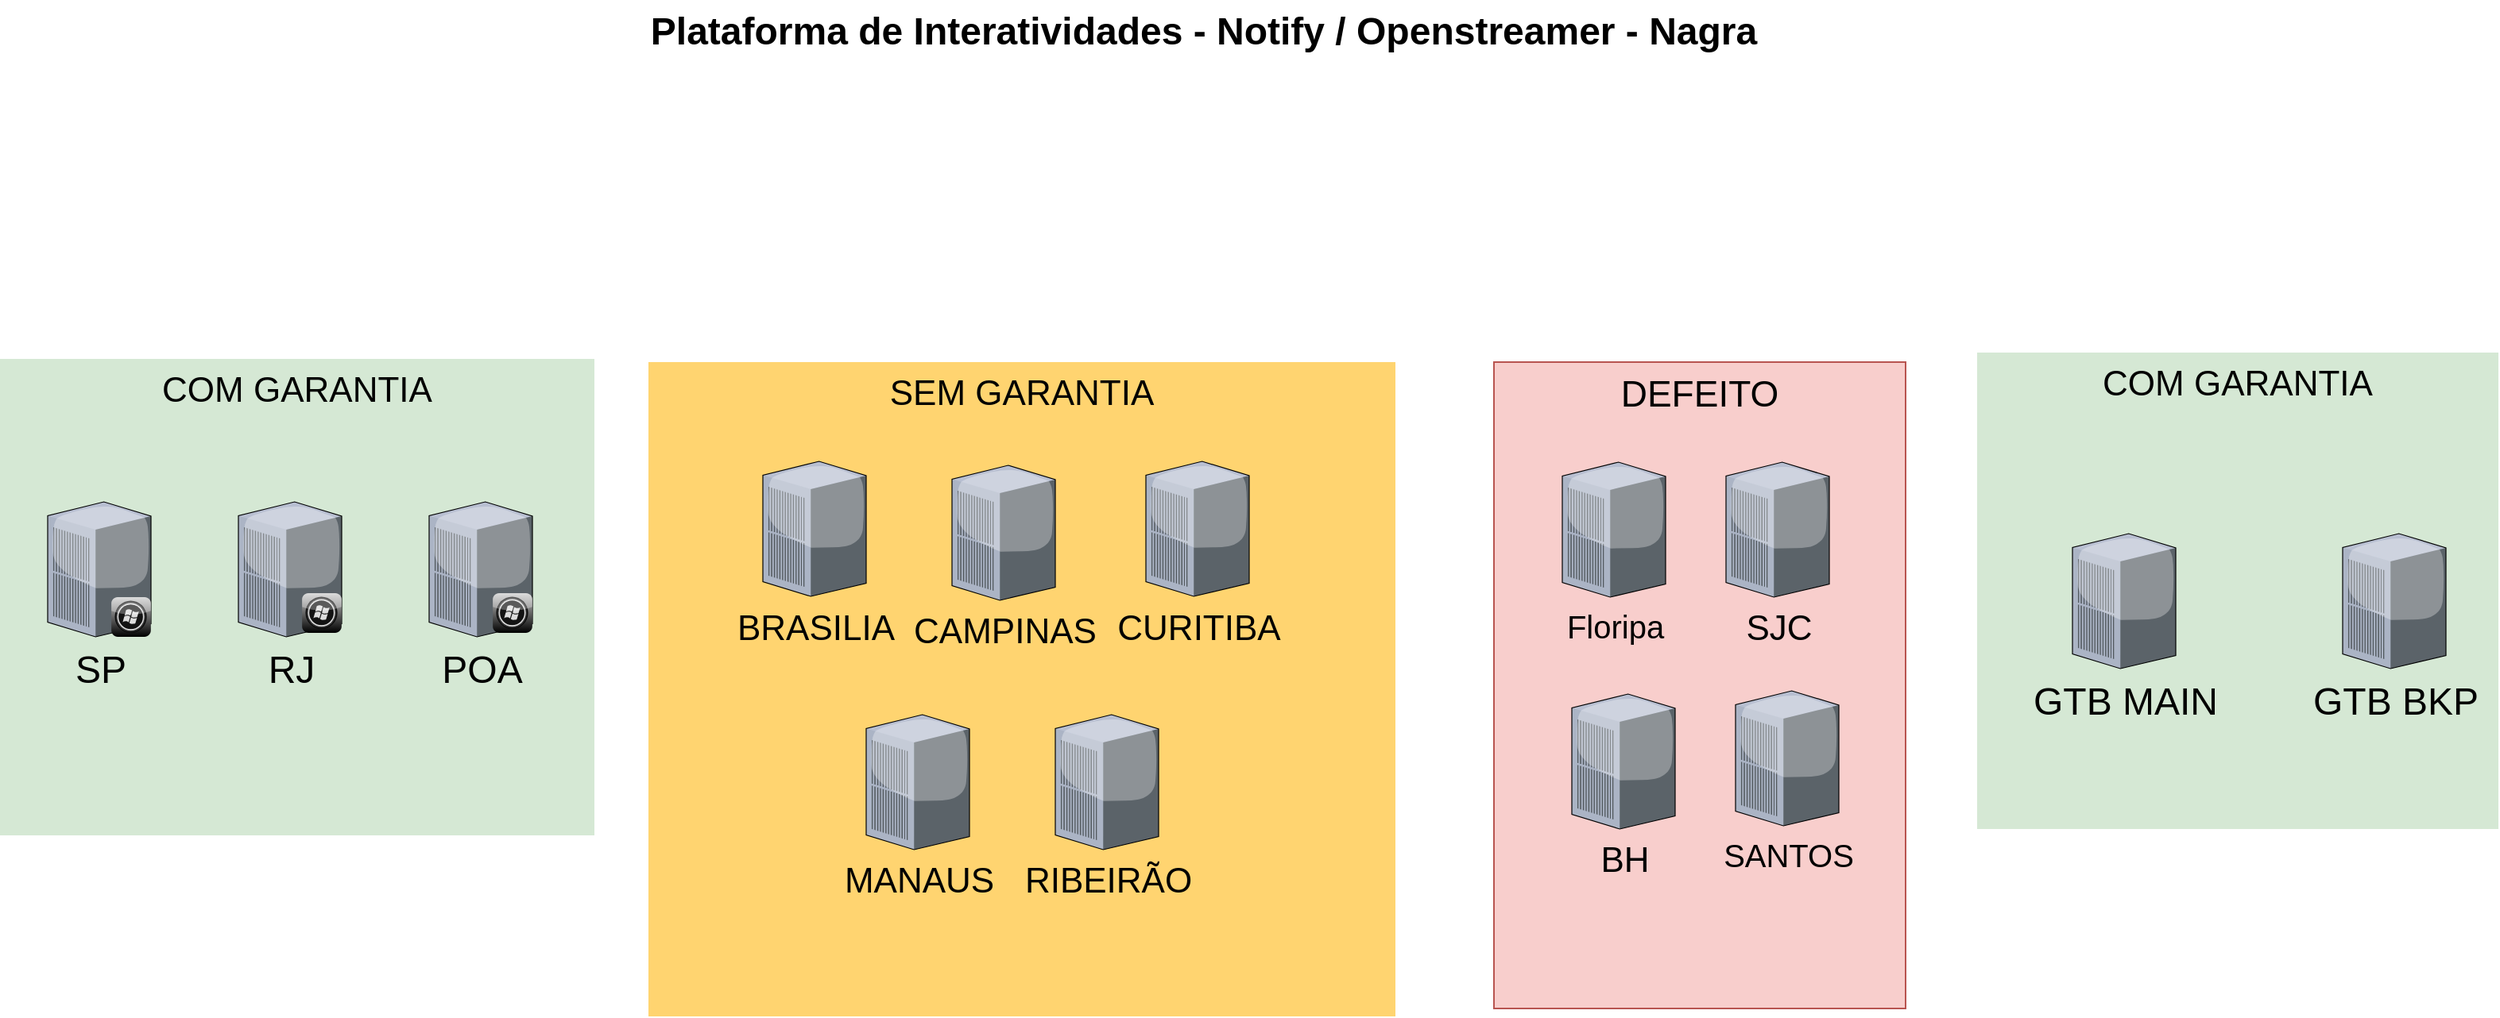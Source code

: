 <mxfile version="21.6.8" type="github">
  <diagram name="Page-1" id="e3a06f82-3646-2815-327d-82caf3d4e204">
    <mxGraphModel dx="1908" dy="1148" grid="0" gridSize="10" guides="1" tooltips="1" connect="1" arrows="1" fold="1" page="1" pageScale="1.5" pageWidth="1169" pageHeight="826" background="none" math="0" shadow="0">
      <root>
        <mxCell id="0" style=";html=1;" />
        <mxCell id="1" style=";html=1;" parent="0" />
        <mxCell id="6a7d8f32e03d9370-60" value="&lt;font style=&quot;font-size: 22px;&quot;&gt;COM GARANTIA&lt;/font&gt;" style="whiteSpace=wrap;html=1;fillColor=#d5e8d4;fontSize=14;strokeColor=none;verticalAlign=top;" parent="1" vertex="1">
          <mxGeometry x="80" y="303" width="374" height="300" as="geometry" />
        </mxCell>
        <mxCell id="6a7d8f32e03d9370-58" value="&lt;font style=&quot;font-size: 23px;&quot;&gt;DEFEITO&lt;/font&gt;" style="whiteSpace=wrap;html=1;fillColor=#f8cecc;fontSize=14;strokeColor=#b85450;verticalAlign=top;" parent="1" vertex="1">
          <mxGeometry x="1020" y="305" width="259" height="407" as="geometry" />
        </mxCell>
        <mxCell id="6a7d8f32e03d9370-57" value="&lt;font style=&quot;font-size: 22px;&quot;&gt;SEM GARANTIA&lt;br&gt;&lt;/font&gt;" style="whiteSpace=wrap;html=1;fillColor=#FFD470;gradientColor=none;fontSize=14;strokeColor=none;verticalAlign=top;" parent="1" vertex="1">
          <mxGeometry x="488" y="305" width="470" height="412" as="geometry" />
        </mxCell>
        <mxCell id="6a7d8f32e03d9370-62" value="Plataforma de Interatividades - Notify / Openstreamer - Nagra" style="text;strokeColor=none;fillColor=none;html=1;fontSize=24;fontStyle=1;verticalAlign=middle;align=center;strokeWidth=4;" parent="1" vertex="1">
          <mxGeometry x="406" y="77" width="861" height="40" as="geometry" />
        </mxCell>
        <mxCell id="KZXAsSPHlEBXl1jQHBvt-1" value="&lt;font style=&quot;font-size: 24px;&quot;&gt;SP&lt;/font&gt;" style="verticalLabelPosition=bottom;sketch=0;aspect=fixed;html=1;verticalAlign=top;strokeColor=none;align=center;outlineConnect=0;shape=mxgraph.citrix.pbx_server;" vertex="1" parent="1">
          <mxGeometry x="110" y="393" width="65" height="85" as="geometry" />
        </mxCell>
        <mxCell id="KZXAsSPHlEBXl1jQHBvt-2" value="" style="verticalLabelPosition=bottom;sketch=0;aspect=fixed;html=1;verticalAlign=top;strokeColor=none;align=center;outlineConnect=0;shape=mxgraph.citrix.role_desktops;fillColor=#CCCCCC;gradientColor=#000000;gradientDirection=south;" vertex="1" parent="1">
          <mxGeometry x="150" y="453" width="25" height="25" as="geometry" />
        </mxCell>
        <mxCell id="KZXAsSPHlEBXl1jQHBvt-3" value="&lt;font style=&quot;font-size: 22px;&quot;&gt;COM GARANTIA&lt;/font&gt;" style="whiteSpace=wrap;html=1;fillColor=#d5e8d4;fontSize=14;strokeColor=none;verticalAlign=top;" vertex="1" parent="1">
          <mxGeometry x="1324" y="299" width="328" height="300" as="geometry" />
        </mxCell>
        <mxCell id="KZXAsSPHlEBXl1jQHBvt-4" value="&lt;font style=&quot;font-size: 24px;&quot;&gt;RJ&lt;/font&gt;" style="verticalLabelPosition=bottom;sketch=0;aspect=fixed;html=1;verticalAlign=top;strokeColor=none;align=center;outlineConnect=0;shape=mxgraph.citrix.pbx_server;" vertex="1" parent="1">
          <mxGeometry x="230" y="393" width="65" height="85" as="geometry" />
        </mxCell>
        <mxCell id="KZXAsSPHlEBXl1jQHBvt-5" value="&lt;font style=&quot;font-size: 24px;&quot;&gt;POA&lt;/font&gt;" style="verticalLabelPosition=bottom;sketch=0;aspect=fixed;html=1;verticalAlign=top;strokeColor=none;align=center;outlineConnect=0;shape=mxgraph.citrix.pbx_server;" vertex="1" parent="1">
          <mxGeometry x="350" y="393" width="65" height="85" as="geometry" />
        </mxCell>
        <mxCell id="KZXAsSPHlEBXl1jQHBvt-6" value="" style="verticalLabelPosition=bottom;sketch=0;aspect=fixed;html=1;verticalAlign=top;strokeColor=none;align=center;outlineConnect=0;shape=mxgraph.citrix.role_desktops;fillColor=#CCCCCC;gradientColor=#000000;gradientDirection=south;" vertex="1" parent="1">
          <mxGeometry x="270" y="450.5" width="25" height="25" as="geometry" />
        </mxCell>
        <mxCell id="KZXAsSPHlEBXl1jQHBvt-7" value="" style="verticalLabelPosition=bottom;sketch=0;aspect=fixed;html=1;verticalAlign=top;strokeColor=none;align=center;outlineConnect=0;shape=mxgraph.citrix.role_desktops;fillColor=#CCCCCC;gradientColor=#000000;gradientDirection=south;" vertex="1" parent="1">
          <mxGeometry x="390" y="450.5" width="25" height="25" as="geometry" />
        </mxCell>
        <mxCell id="KZXAsSPHlEBXl1jQHBvt-8" value="&lt;font style=&quot;font-size: 24px;&quot;&gt;GTB MAIN&lt;/font&gt;" style="verticalLabelPosition=bottom;sketch=0;aspect=fixed;html=1;verticalAlign=top;strokeColor=none;align=center;outlineConnect=0;shape=mxgraph.citrix.pbx_server;" vertex="1" parent="1">
          <mxGeometry x="1384" y="413" width="65" height="85" as="geometry" />
        </mxCell>
        <mxCell id="KZXAsSPHlEBXl1jQHBvt-9" value="&lt;font style=&quot;font-size: 24px;&quot;&gt;GTB BKP&lt;/font&gt;" style="verticalLabelPosition=bottom;sketch=0;aspect=fixed;html=1;verticalAlign=top;strokeColor=none;align=center;outlineConnect=0;shape=mxgraph.citrix.pbx_server;" vertex="1" parent="1">
          <mxGeometry x="1554" y="413" width="65" height="85" as="geometry" />
        </mxCell>
        <mxCell id="KZXAsSPHlEBXl1jQHBvt-10" value="&lt;font style=&quot;font-size: 22px;&quot;&gt;BRASILIA&lt;/font&gt;" style="verticalLabelPosition=bottom;sketch=0;aspect=fixed;html=1;verticalAlign=top;strokeColor=none;align=center;outlineConnect=0;shape=mxgraph.citrix.pbx_server;" vertex="1" parent="1">
          <mxGeometry x="560" y="367.5" width="65" height="85" as="geometry" />
        </mxCell>
        <mxCell id="KZXAsSPHlEBXl1jQHBvt-11" value="&lt;font style=&quot;font-size: 22px;&quot;&gt;CAMPINAS&lt;/font&gt;" style="verticalLabelPosition=bottom;sketch=0;aspect=fixed;html=1;verticalAlign=top;strokeColor=none;align=center;outlineConnect=0;shape=mxgraph.citrix.pbx_server;" vertex="1" parent="1">
          <mxGeometry x="679" y="370" width="65" height="85" as="geometry" />
        </mxCell>
        <mxCell id="KZXAsSPHlEBXl1jQHBvt-12" value="&lt;font style=&quot;font-size: 22px;&quot;&gt;CURITIBA&lt;/font&gt;" style="verticalLabelPosition=bottom;sketch=0;aspect=fixed;html=1;verticalAlign=top;strokeColor=none;align=center;outlineConnect=0;shape=mxgraph.citrix.pbx_server;" vertex="1" parent="1">
          <mxGeometry x="801" y="367.5" width="65" height="85" as="geometry" />
        </mxCell>
        <mxCell id="KZXAsSPHlEBXl1jQHBvt-13" value="&lt;font style=&quot;font-size: 22px;&quot;&gt;MANAUS&lt;/font&gt;" style="verticalLabelPosition=bottom;sketch=0;aspect=fixed;html=1;verticalAlign=top;strokeColor=none;align=center;outlineConnect=0;shape=mxgraph.citrix.pbx_server;" vertex="1" parent="1">
          <mxGeometry x="625" y="527" width="65" height="85" as="geometry" />
        </mxCell>
        <mxCell id="KZXAsSPHlEBXl1jQHBvt-14" value="&lt;font style=&quot;font-size: 22px;&quot;&gt;RIBEIRÃO&lt;/font&gt;" style="verticalLabelPosition=bottom;sketch=0;aspect=fixed;html=1;verticalAlign=top;strokeColor=none;align=center;outlineConnect=0;shape=mxgraph.citrix.pbx_server;" vertex="1" parent="1">
          <mxGeometry x="744" y="527" width="65" height="85" as="geometry" />
        </mxCell>
        <mxCell id="KZXAsSPHlEBXl1jQHBvt-17" value="&lt;font style=&quot;font-size: 20px;&quot;&gt;Floripa&lt;/font&gt;" style="verticalLabelPosition=bottom;sketch=0;aspect=fixed;html=1;verticalAlign=top;strokeColor=none;align=center;outlineConnect=0;shape=mxgraph.citrix.pbx_server;" vertex="1" parent="1">
          <mxGeometry x="1063" y="368" width="65" height="85" as="geometry" />
        </mxCell>
        <mxCell id="KZXAsSPHlEBXl1jQHBvt-18" value="&lt;font style=&quot;font-size: 22px;&quot;&gt;SJC&lt;/font&gt;" style="verticalLabelPosition=bottom;sketch=0;aspect=fixed;html=1;verticalAlign=top;strokeColor=none;align=center;outlineConnect=0;shape=mxgraph.citrix.pbx_server;" vertex="1" parent="1">
          <mxGeometry x="1166" y="368" width="65" height="85" as="geometry" />
        </mxCell>
        <mxCell id="KZXAsSPHlEBXl1jQHBvt-19" value="&lt;font style=&quot;font-size: 22px;&quot;&gt;BH&lt;/font&gt;" style="verticalLabelPosition=bottom;sketch=0;aspect=fixed;html=1;verticalAlign=top;strokeColor=none;align=center;outlineConnect=0;shape=mxgraph.citrix.pbx_server;" vertex="1" parent="1">
          <mxGeometry x="1069" y="514" width="65" height="85" as="geometry" />
        </mxCell>
        <mxCell id="KZXAsSPHlEBXl1jQHBvt-20" value="&lt;font style=&quot;font-size: 20px;&quot;&gt;SANTOS&lt;/font&gt;" style="verticalLabelPosition=bottom;sketch=0;aspect=fixed;html=1;verticalAlign=top;strokeColor=none;align=center;outlineConnect=0;shape=mxgraph.citrix.pbx_server;" vertex="1" parent="1">
          <mxGeometry x="1172" y="512" width="65" height="85" as="geometry" />
        </mxCell>
      </root>
    </mxGraphModel>
  </diagram>
</mxfile>
